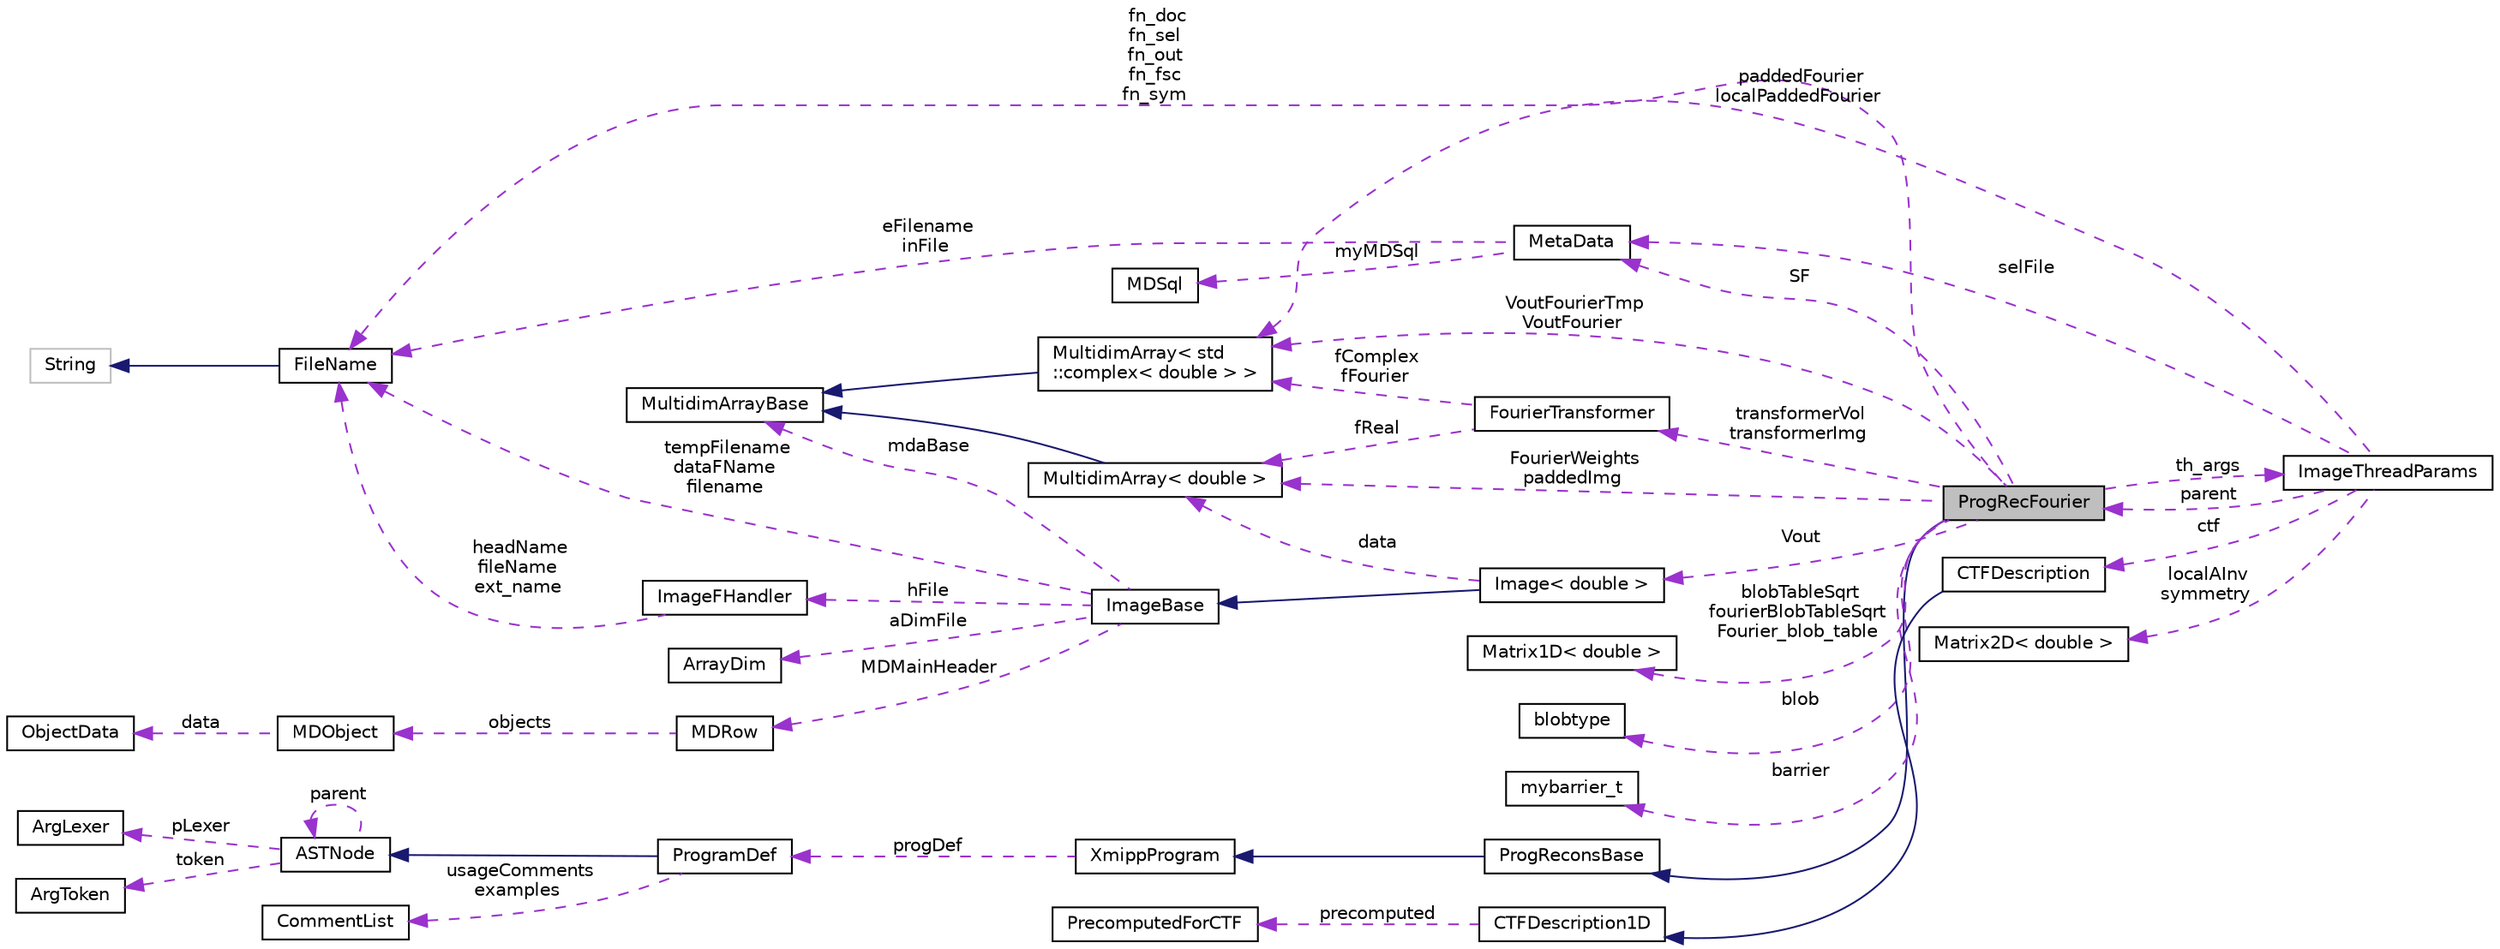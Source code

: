 digraph "ProgRecFourier"
{
  edge [fontname="Helvetica",fontsize="10",labelfontname="Helvetica",labelfontsize="10"];
  node [fontname="Helvetica",fontsize="10",shape=record];
  rankdir="LR";
  Node4 [label="ProgRecFourier",height=0.2,width=0.4,color="black", fillcolor="grey75", style="filled", fontcolor="black"];
  Node5 -> Node4 [dir="back",color="midnightblue",fontsize="10",style="solid",fontname="Helvetica"];
  Node5 [label="ProgReconsBase",height=0.2,width=0.4,color="black", fillcolor="white", style="filled",URL="$classProgReconsBase.html"];
  Node6 -> Node5 [dir="back",color="midnightblue",fontsize="10",style="solid",fontname="Helvetica"];
  Node6 [label="XmippProgram",height=0.2,width=0.4,color="black", fillcolor="white", style="filled",URL="$classXmippProgram.html"];
  Node7 -> Node6 [dir="back",color="darkorchid3",fontsize="10",style="dashed",label=" progDef" ,fontname="Helvetica"];
  Node7 [label="ProgramDef",height=0.2,width=0.4,color="black", fillcolor="white", style="filled",URL="$classProgramDef.html"];
  Node8 -> Node7 [dir="back",color="midnightblue",fontsize="10",style="solid",fontname="Helvetica"];
  Node8 [label="ASTNode",height=0.2,width=0.4,color="black", fillcolor="white", style="filled",URL="$classASTNode.html"];
  Node9 -> Node8 [dir="back",color="darkorchid3",fontsize="10",style="dashed",label=" token" ,fontname="Helvetica"];
  Node9 [label="ArgToken",height=0.2,width=0.4,color="black", fillcolor="white", style="filled",URL="$classArgToken.html"];
  Node10 -> Node8 [dir="back",color="darkorchid3",fontsize="10",style="dashed",label=" pLexer" ,fontname="Helvetica"];
  Node10 [label="ArgLexer",height=0.2,width=0.4,color="black", fillcolor="white", style="filled",URL="$classArgLexer.html"];
  Node8 -> Node8 [dir="back",color="darkorchid3",fontsize="10",style="dashed",label=" parent" ,fontname="Helvetica"];
  Node11 -> Node7 [dir="back",color="darkorchid3",fontsize="10",style="dashed",label=" usageComments\nexamples" ,fontname="Helvetica"];
  Node11 [label="CommentList",height=0.2,width=0.4,color="black", fillcolor="white", style="filled",URL="$classCommentList.html"];
  Node12 -> Node4 [dir="back",color="darkorchid3",fontsize="10",style="dashed",label=" SF" ,fontname="Helvetica"];
  Node12 [label="MetaData",height=0.2,width=0.4,color="black", fillcolor="white", style="filled",URL="$classMetaData.html"];
  Node13 -> Node12 [dir="back",color="darkorchid3",fontsize="10",style="dashed",label=" myMDSql" ,fontname="Helvetica"];
  Node13 [label="MDSql",height=0.2,width=0.4,color="black", fillcolor="white", style="filled",URL="$classMDSql.html"];
  Node14 -> Node12 [dir="back",color="darkorchid3",fontsize="10",style="dashed",label=" eFilename\ninFile" ,fontname="Helvetica"];
  Node14 [label="FileName",height=0.2,width=0.4,color="black", fillcolor="white", style="filled",URL="$classFileName.html"];
  Node15 -> Node14 [dir="back",color="midnightblue",fontsize="10",style="solid",fontname="Helvetica"];
  Node15 [label="String",height=0.2,width=0.4,color="grey75", fillcolor="white", style="filled"];
  Node16 -> Node4 [dir="back",color="darkorchid3",fontsize="10",style="dashed",label=" transformerVol\ntransformerImg" ,fontname="Helvetica"];
  Node16 [label="FourierTransformer",height=0.2,width=0.4,color="black", fillcolor="white", style="filled",URL="$classFourierTransformer.html"];
  Node17 -> Node16 [dir="back",color="darkorchid3",fontsize="10",style="dashed",label=" fReal" ,fontname="Helvetica"];
  Node17 [label="MultidimArray\< double \>",height=0.2,width=0.4,color="black", fillcolor="white", style="filled",URL="$classMultidimArray.html"];
  Node18 -> Node17 [dir="back",color="midnightblue",fontsize="10",style="solid",fontname="Helvetica"];
  Node18 [label="MultidimArrayBase",height=0.2,width=0.4,color="black", fillcolor="white", style="filled",URL="$classMultidimArrayBase.html"];
  Node19 -> Node16 [dir="back",color="darkorchid3",fontsize="10",style="dashed",label=" fComplex\nfFourier" ,fontname="Helvetica"];
  Node19 [label="MultidimArray\< std\l::complex\< double \> \>",height=0.2,width=0.4,color="black", fillcolor="white", style="filled",URL="$classMultidimArray.html"];
  Node18 -> Node19 [dir="back",color="midnightblue",fontsize="10",style="solid",fontname="Helvetica"];
  Node20 -> Node4 [dir="back",color="darkorchid3",fontsize="10",style="dashed",label=" blob" ,fontname="Helvetica"];
  Node20 [label="blobtype",height=0.2,width=0.4,color="black", fillcolor="white", style="filled",URL="$structblobtype.html"];
  Node21 -> Node4 [dir="back",color="darkorchid3",fontsize="10",style="dashed",label=" barrier" ,fontname="Helvetica"];
  Node21 [label="mybarrier_t",height=0.2,width=0.4,color="black", fillcolor="white", style="filled",URL="$structmybarrier__t.html"];
  Node22 -> Node4 [dir="back",color="darkorchid3",fontsize="10",style="dashed",label=" Vout" ,fontname="Helvetica"];
  Node22 [label="Image\< double \>",height=0.2,width=0.4,color="black", fillcolor="white", style="filled",URL="$classImage.html"];
  Node23 -> Node22 [dir="back",color="midnightblue",fontsize="10",style="solid",fontname="Helvetica"];
  Node23 [label="ImageBase",height=0.2,width=0.4,color="black", fillcolor="white", style="filled",URL="$classImageBase.html",tooltip="Image base class. "];
  Node18 -> Node23 [dir="back",color="darkorchid3",fontsize="10",style="dashed",label=" mdaBase" ,fontname="Helvetica"];
  Node24 -> Node23 [dir="back",color="darkorchid3",fontsize="10",style="dashed",label=" hFile" ,fontname="Helvetica"];
  Node24 [label="ImageFHandler",height=0.2,width=0.4,color="black", fillcolor="white", style="filled",URL="$structImageFHandler.html"];
  Node14 -> Node24 [dir="back",color="darkorchid3",fontsize="10",style="dashed",label=" headName\nfileName\next_name" ,fontname="Helvetica"];
  Node25 -> Node23 [dir="back",color="darkorchid3",fontsize="10",style="dashed",label=" MDMainHeader" ,fontname="Helvetica"];
  Node25 [label="MDRow",height=0.2,width=0.4,color="black", fillcolor="white", style="filled",URL="$classMDRow.html"];
  Node26 -> Node25 [dir="back",color="darkorchid3",fontsize="10",style="dashed",label=" objects" ,fontname="Helvetica"];
  Node26 [label="MDObject",height=0.2,width=0.4,color="black", fillcolor="white", style="filled",URL="$classMDObject.html"];
  Node27 -> Node26 [dir="back",color="darkorchid3",fontsize="10",style="dashed",label=" data" ,fontname="Helvetica"];
  Node27 [label="ObjectData",height=0.2,width=0.4,color="black", fillcolor="white", style="filled",URL="$unionObjectData.html"];
  Node28 -> Node23 [dir="back",color="darkorchid3",fontsize="10",style="dashed",label=" aDimFile" ,fontname="Helvetica"];
  Node28 [label="ArrayDim",height=0.2,width=0.4,color="black", fillcolor="white", style="filled",URL="$structArrayDim.html"];
  Node14 -> Node23 [dir="back",color="darkorchid3",fontsize="10",style="dashed",label=" tempFilename\ndataFName\nfilename" ,fontname="Helvetica"];
  Node17 -> Node22 [dir="back",color="darkorchid3",fontsize="10",style="dashed",label=" data" ,fontname="Helvetica"];
  Node29 -> Node4 [dir="back",color="darkorchid3",fontsize="10",style="dashed",label=" blobTableSqrt\nfourierBlobTableSqrt\nFourier_blob_table" ,fontname="Helvetica"];
  Node29 [label="Matrix1D\< double \>",height=0.2,width=0.4,color="black", fillcolor="white", style="filled",URL="$classMatrix1D.html"];
  Node17 -> Node4 [dir="back",color="darkorchid3",fontsize="10",style="dashed",label=" FourierWeights\npaddedImg" ,fontname="Helvetica"];
  Node19 -> Node4 [dir="back",color="darkorchid3",fontsize="10",style="dashed",label=" VoutFourierTmp\nVoutFourier" ,fontname="Helvetica"];
  Node30 -> Node4 [dir="back",color="darkorchid3",fontsize="10",style="dashed",label=" th_args" ,fontname="Helvetica"];
  Node30 [label="ImageThreadParams",height=0.2,width=0.4,color="black", fillcolor="white", style="filled",URL="$structImageThreadParams.html"];
  Node12 -> Node30 [dir="back",color="darkorchid3",fontsize="10",style="dashed",label=" selFile" ,fontname="Helvetica"];
  Node31 -> Node30 [dir="back",color="darkorchid3",fontsize="10",style="dashed",label=" ctf" ,fontname="Helvetica"];
  Node31 [label="CTFDescription",height=0.2,width=0.4,color="black", fillcolor="white", style="filled",URL="$classCTFDescription.html"];
  Node32 -> Node31 [dir="back",color="midnightblue",fontsize="10",style="solid",fontname="Helvetica"];
  Node32 [label="CTFDescription1D",height=0.2,width=0.4,color="black", fillcolor="white", style="filled",URL="$classCTFDescription1D.html"];
  Node33 -> Node32 [dir="back",color="darkorchid3",fontsize="10",style="dashed",label=" precomputed" ,fontname="Helvetica"];
  Node33 [label="PrecomputedForCTF",height=0.2,width=0.4,color="black", fillcolor="white", style="filled",URL="$classPrecomputedForCTF.html"];
  Node34 -> Node30 [dir="back",color="darkorchid3",fontsize="10",style="dashed",label=" localAInv\nsymmetry" ,fontname="Helvetica"];
  Node34 [label="Matrix2D\< double \>",height=0.2,width=0.4,color="black", fillcolor="white", style="filled",URL="$classMatrix2D.html"];
  Node4 -> Node30 [dir="back",color="darkorchid3",fontsize="10",style="dashed",label=" parent" ,fontname="Helvetica"];
  Node19 -> Node30 [dir="back",color="darkorchid3",fontsize="10",style="dashed",label=" paddedFourier\nlocalPaddedFourier" ,fontname="Helvetica"];
  Node14 -> Node4 [dir="back",color="darkorchid3",fontsize="10",style="dashed",label=" fn_doc\nfn_sel\nfn_out\nfn_fsc\nfn_sym" ,fontname="Helvetica"];
}
